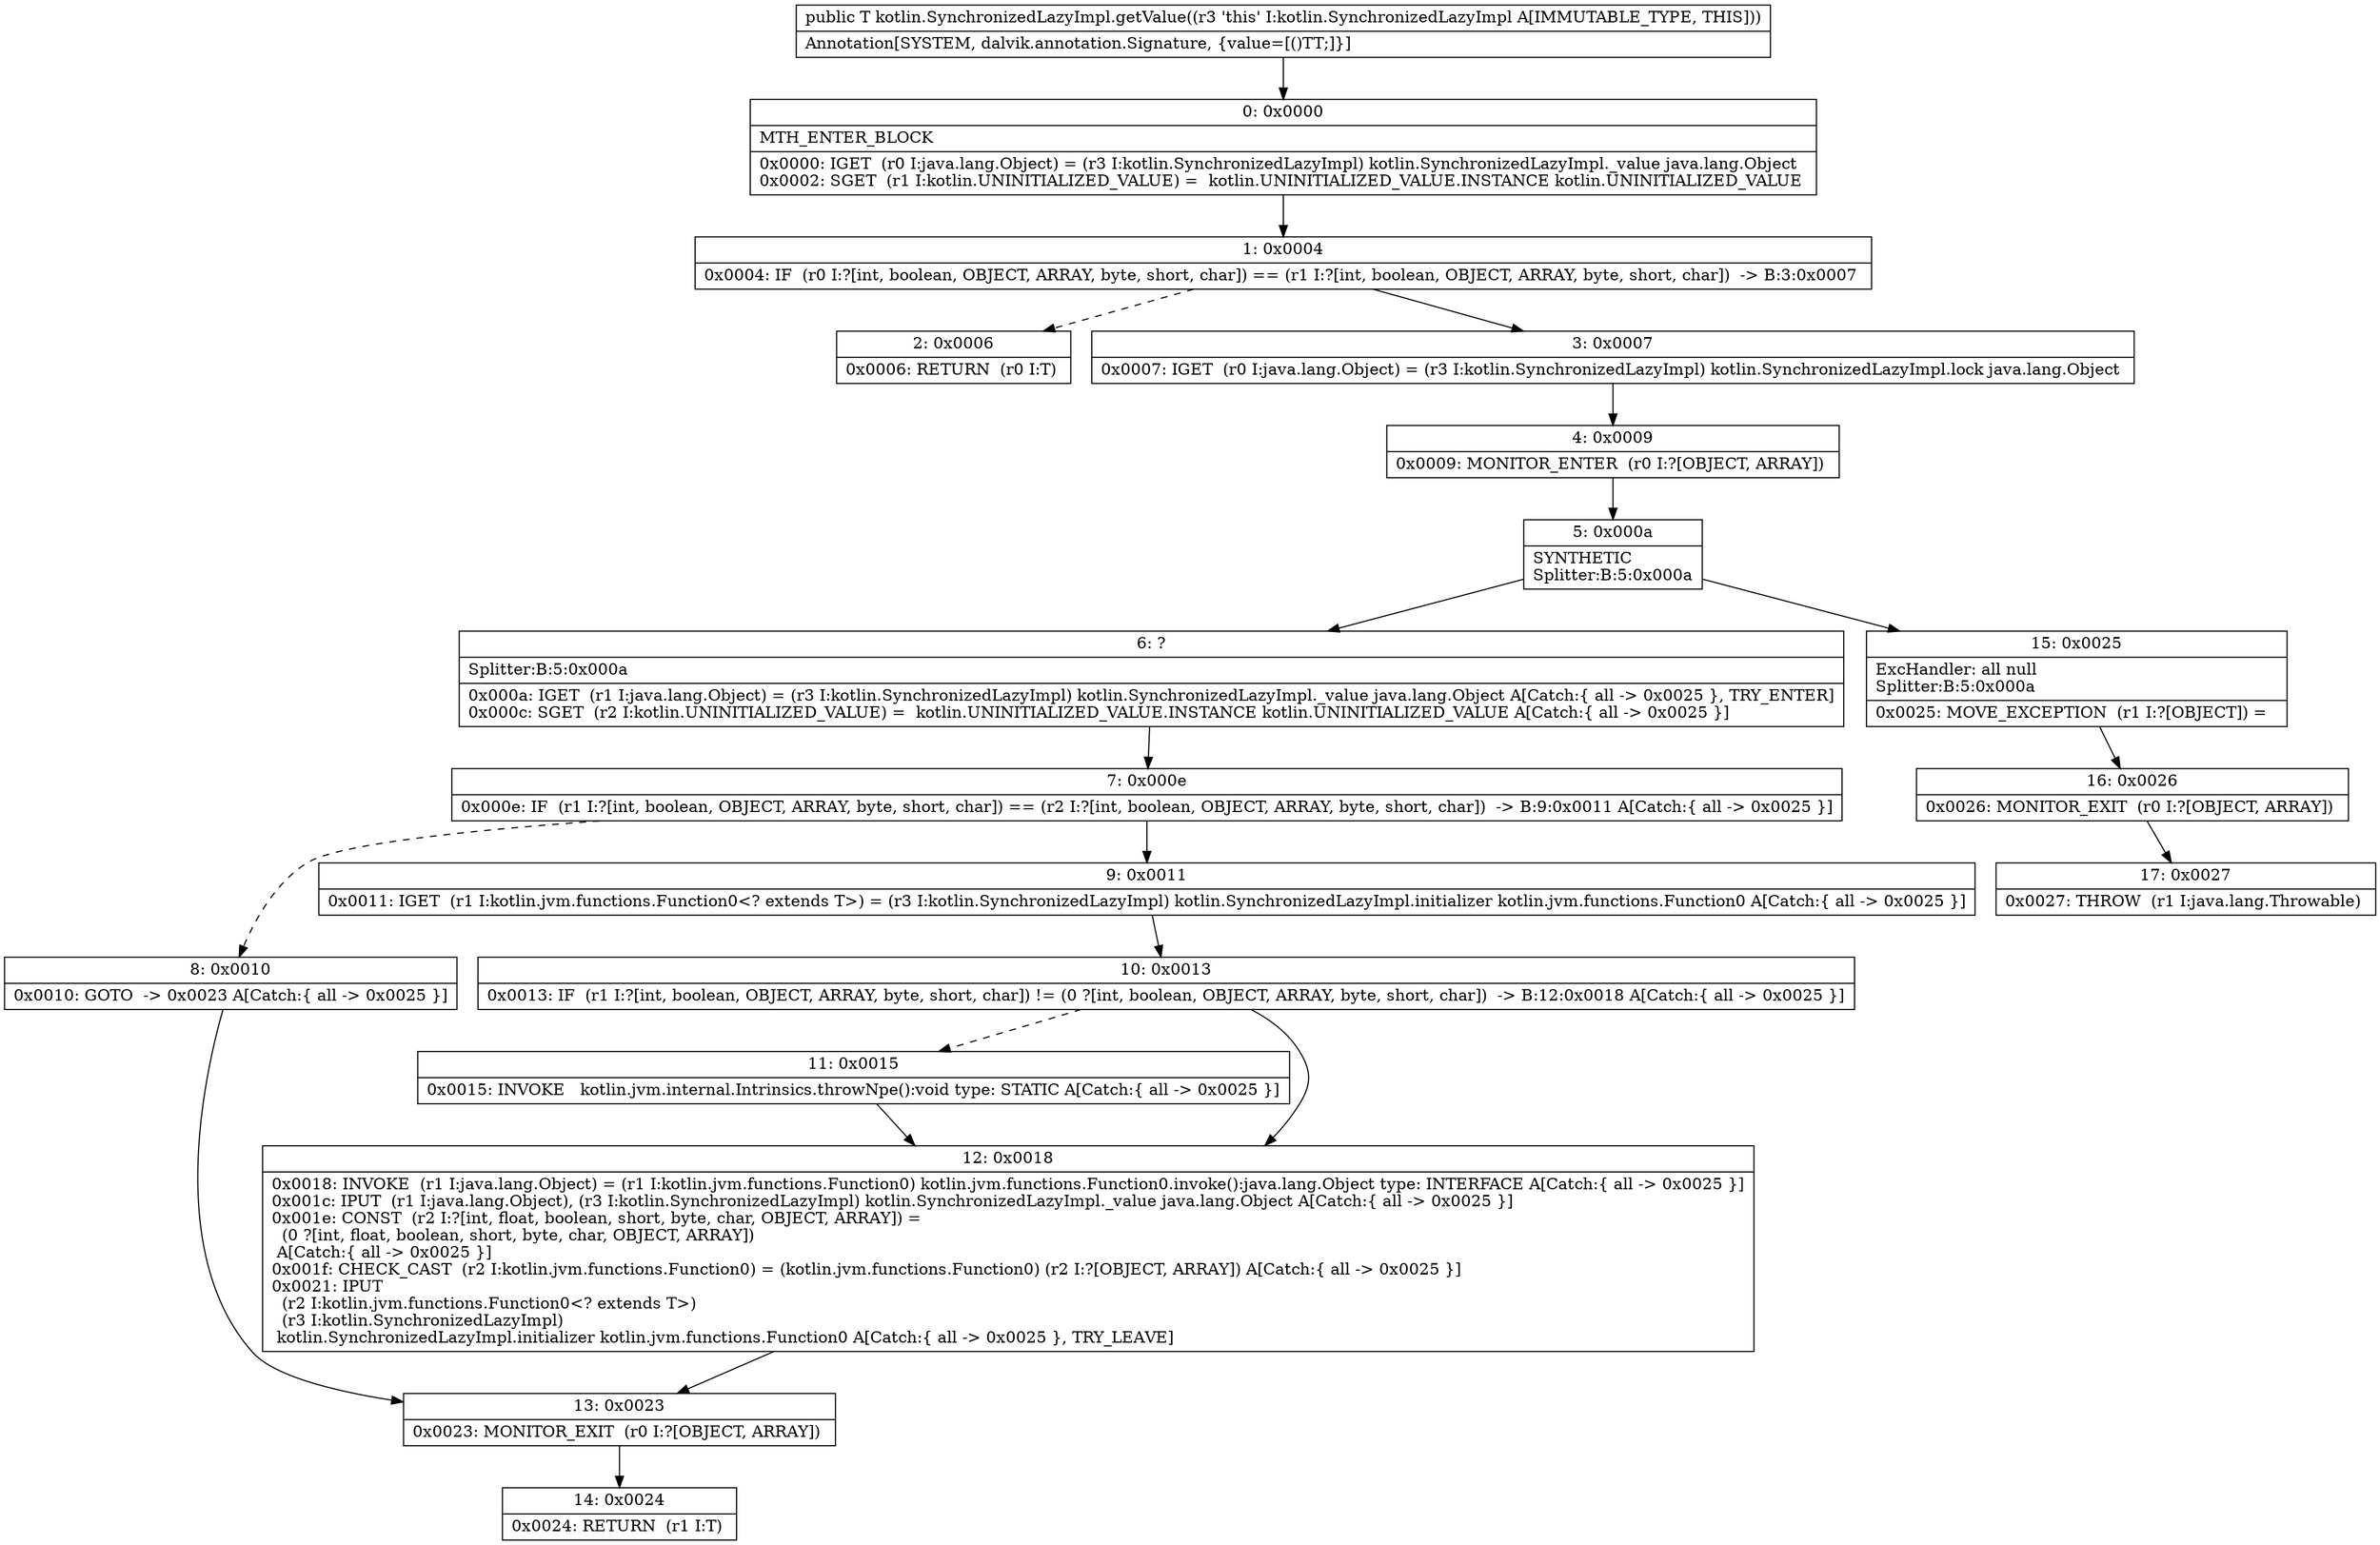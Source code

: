 digraph "CFG forkotlin.SynchronizedLazyImpl.getValue()Ljava\/lang\/Object;" {
Node_0 [shape=record,label="{0\:\ 0x0000|MTH_ENTER_BLOCK\l|0x0000: IGET  (r0 I:java.lang.Object) = (r3 I:kotlin.SynchronizedLazyImpl) kotlin.SynchronizedLazyImpl._value java.lang.Object \l0x0002: SGET  (r1 I:kotlin.UNINITIALIZED_VALUE) =  kotlin.UNINITIALIZED_VALUE.INSTANCE kotlin.UNINITIALIZED_VALUE \l}"];
Node_1 [shape=record,label="{1\:\ 0x0004|0x0004: IF  (r0 I:?[int, boolean, OBJECT, ARRAY, byte, short, char]) == (r1 I:?[int, boolean, OBJECT, ARRAY, byte, short, char])  \-\> B:3:0x0007 \l}"];
Node_2 [shape=record,label="{2\:\ 0x0006|0x0006: RETURN  (r0 I:T) \l}"];
Node_3 [shape=record,label="{3\:\ 0x0007|0x0007: IGET  (r0 I:java.lang.Object) = (r3 I:kotlin.SynchronizedLazyImpl) kotlin.SynchronizedLazyImpl.lock java.lang.Object \l}"];
Node_4 [shape=record,label="{4\:\ 0x0009|0x0009: MONITOR_ENTER  (r0 I:?[OBJECT, ARRAY]) \l}"];
Node_5 [shape=record,label="{5\:\ 0x000a|SYNTHETIC\lSplitter:B:5:0x000a\l}"];
Node_6 [shape=record,label="{6\:\ ?|Splitter:B:5:0x000a\l|0x000a: IGET  (r1 I:java.lang.Object) = (r3 I:kotlin.SynchronizedLazyImpl) kotlin.SynchronizedLazyImpl._value java.lang.Object A[Catch:\{ all \-\> 0x0025 \}, TRY_ENTER]\l0x000c: SGET  (r2 I:kotlin.UNINITIALIZED_VALUE) =  kotlin.UNINITIALIZED_VALUE.INSTANCE kotlin.UNINITIALIZED_VALUE A[Catch:\{ all \-\> 0x0025 \}]\l}"];
Node_7 [shape=record,label="{7\:\ 0x000e|0x000e: IF  (r1 I:?[int, boolean, OBJECT, ARRAY, byte, short, char]) == (r2 I:?[int, boolean, OBJECT, ARRAY, byte, short, char])  \-\> B:9:0x0011 A[Catch:\{ all \-\> 0x0025 \}]\l}"];
Node_8 [shape=record,label="{8\:\ 0x0010|0x0010: GOTO  \-\> 0x0023 A[Catch:\{ all \-\> 0x0025 \}]\l}"];
Node_9 [shape=record,label="{9\:\ 0x0011|0x0011: IGET  (r1 I:kotlin.jvm.functions.Function0\<? extends T\>) = (r3 I:kotlin.SynchronizedLazyImpl) kotlin.SynchronizedLazyImpl.initializer kotlin.jvm.functions.Function0 A[Catch:\{ all \-\> 0x0025 \}]\l}"];
Node_10 [shape=record,label="{10\:\ 0x0013|0x0013: IF  (r1 I:?[int, boolean, OBJECT, ARRAY, byte, short, char]) != (0 ?[int, boolean, OBJECT, ARRAY, byte, short, char])  \-\> B:12:0x0018 A[Catch:\{ all \-\> 0x0025 \}]\l}"];
Node_11 [shape=record,label="{11\:\ 0x0015|0x0015: INVOKE   kotlin.jvm.internal.Intrinsics.throwNpe():void type: STATIC A[Catch:\{ all \-\> 0x0025 \}]\l}"];
Node_12 [shape=record,label="{12\:\ 0x0018|0x0018: INVOKE  (r1 I:java.lang.Object) = (r1 I:kotlin.jvm.functions.Function0) kotlin.jvm.functions.Function0.invoke():java.lang.Object type: INTERFACE A[Catch:\{ all \-\> 0x0025 \}]\l0x001c: IPUT  (r1 I:java.lang.Object), (r3 I:kotlin.SynchronizedLazyImpl) kotlin.SynchronizedLazyImpl._value java.lang.Object A[Catch:\{ all \-\> 0x0025 \}]\l0x001e: CONST  (r2 I:?[int, float, boolean, short, byte, char, OBJECT, ARRAY]) = \l  (0 ?[int, float, boolean, short, byte, char, OBJECT, ARRAY])\l A[Catch:\{ all \-\> 0x0025 \}]\l0x001f: CHECK_CAST  (r2 I:kotlin.jvm.functions.Function0) = (kotlin.jvm.functions.Function0) (r2 I:?[OBJECT, ARRAY]) A[Catch:\{ all \-\> 0x0025 \}]\l0x0021: IPUT  \l  (r2 I:kotlin.jvm.functions.Function0\<? extends T\>)\l  (r3 I:kotlin.SynchronizedLazyImpl)\l kotlin.SynchronizedLazyImpl.initializer kotlin.jvm.functions.Function0 A[Catch:\{ all \-\> 0x0025 \}, TRY_LEAVE]\l}"];
Node_13 [shape=record,label="{13\:\ 0x0023|0x0023: MONITOR_EXIT  (r0 I:?[OBJECT, ARRAY]) \l}"];
Node_14 [shape=record,label="{14\:\ 0x0024|0x0024: RETURN  (r1 I:T) \l}"];
Node_15 [shape=record,label="{15\:\ 0x0025|ExcHandler: all null\lSplitter:B:5:0x000a\l|0x0025: MOVE_EXCEPTION  (r1 I:?[OBJECT]) =  \l}"];
Node_16 [shape=record,label="{16\:\ 0x0026|0x0026: MONITOR_EXIT  (r0 I:?[OBJECT, ARRAY]) \l}"];
Node_17 [shape=record,label="{17\:\ 0x0027|0x0027: THROW  (r1 I:java.lang.Throwable) \l}"];
MethodNode[shape=record,label="{public T kotlin.SynchronizedLazyImpl.getValue((r3 'this' I:kotlin.SynchronizedLazyImpl A[IMMUTABLE_TYPE, THIS]))  | Annotation[SYSTEM, dalvik.annotation.Signature, \{value=[()TT;]\}]\l}"];
MethodNode -> Node_0;
Node_0 -> Node_1;
Node_1 -> Node_2[style=dashed];
Node_1 -> Node_3;
Node_3 -> Node_4;
Node_4 -> Node_5;
Node_5 -> Node_6;
Node_5 -> Node_15;
Node_6 -> Node_7;
Node_7 -> Node_8[style=dashed];
Node_7 -> Node_9;
Node_8 -> Node_13;
Node_9 -> Node_10;
Node_10 -> Node_11[style=dashed];
Node_10 -> Node_12;
Node_11 -> Node_12;
Node_12 -> Node_13;
Node_13 -> Node_14;
Node_15 -> Node_16;
Node_16 -> Node_17;
}

